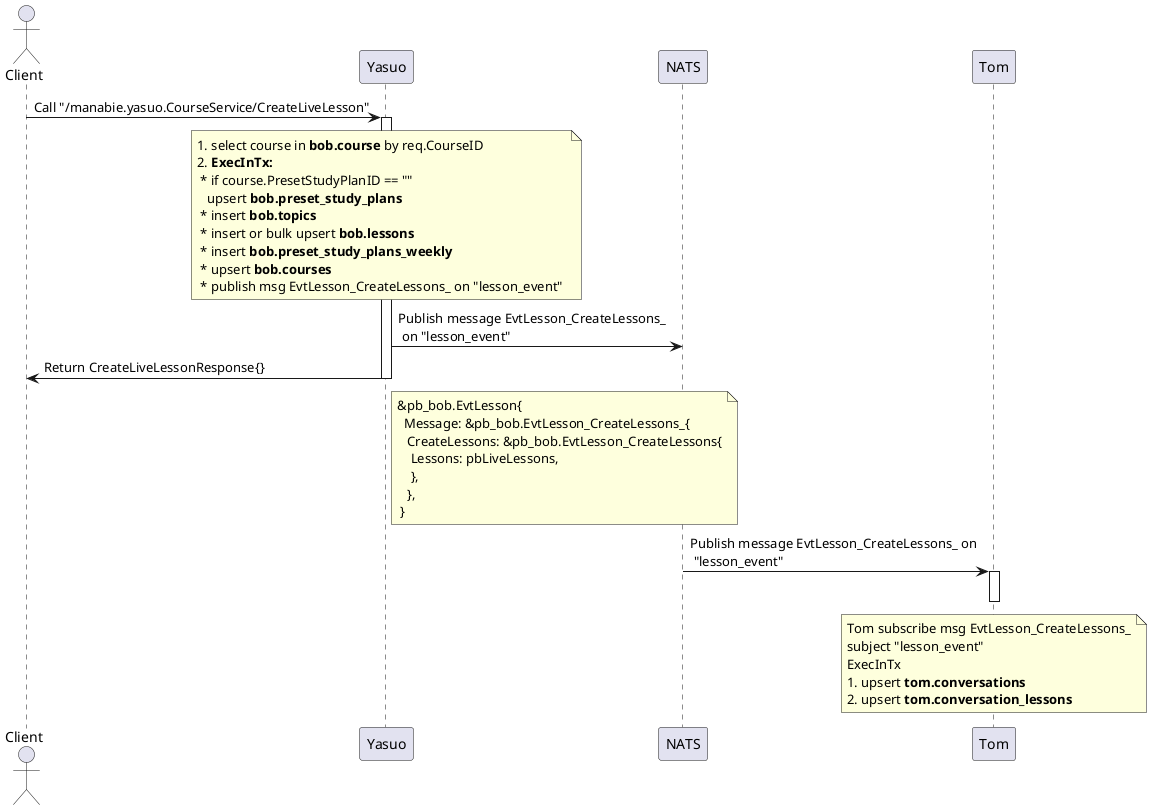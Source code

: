 @startuml CreateLiveLesson
actor Client as Client order 10
participant Yasuo as Yasuo order 20
participant NATS as NATS order 30
participant Tom as Tom order 40

Client -> Yasuo: Call "/manabie.yasuo.CourseService/CreateLiveLesson"
activate Yasuo
note over Yasuo
 1. select course in **bob.course** by req.CourseID
 2. **ExecInTx:**
  * if course.PresetStudyPlanID == ""
    upsert **bob.preset_study_plans**
  * insert **bob.topics**
  * insert or bulk upsert **bob.lessons**
  * insert **bob.preset_study_plans_weekly**
  * upsert **bob.courses**
  * publish msg EvtLesson_CreateLessons_ on "lesson_event" 
end note
Yasuo -> NATS: Publish message EvtLesson_CreateLessons_\n on "lesson_event"
Yasuo -> Client: Return CreateLiveLessonResponse{}
deactivate Yasuo
note right Yasuo
 &pb_bob.EvtLesson{
   Message: &pb_bob.EvtLesson_CreateLessons_{
    CreateLessons: &pb_bob.EvtLesson_CreateLessons{
     Lessons: pbLiveLessons,
     },
    },
  }
end note
NATS -> Tom: Publish message EvtLesson_CreateLessons_ on\n "lesson_event"
activate Tom
note over Tom
 Tom subscribe msg EvtLesson_CreateLessons_
 subject "lesson_event"
 ExecInTx
 1. upsert **tom.conversations**
 2. upsert **tom.conversation_lessons**
end note
deactivate Tom
@enduml